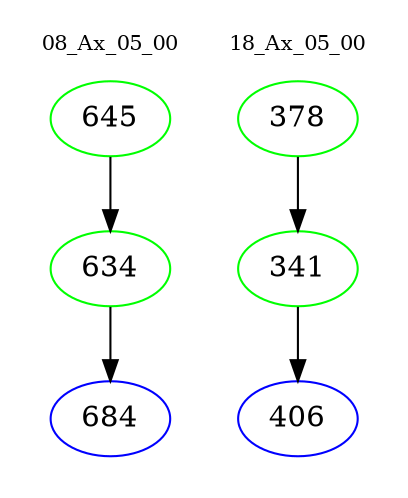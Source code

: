 digraph{
subgraph cluster_0 {
color = white
label = "08_Ax_05_00";
fontsize=10;
T0_645 [label="645", color="green"]
T0_645 -> T0_634 [color="black"]
T0_634 [label="634", color="green"]
T0_634 -> T0_684 [color="black"]
T0_684 [label="684", color="blue"]
}
subgraph cluster_1 {
color = white
label = "18_Ax_05_00";
fontsize=10;
T1_378 [label="378", color="green"]
T1_378 -> T1_341 [color="black"]
T1_341 [label="341", color="green"]
T1_341 -> T1_406 [color="black"]
T1_406 [label="406", color="blue"]
}
}
